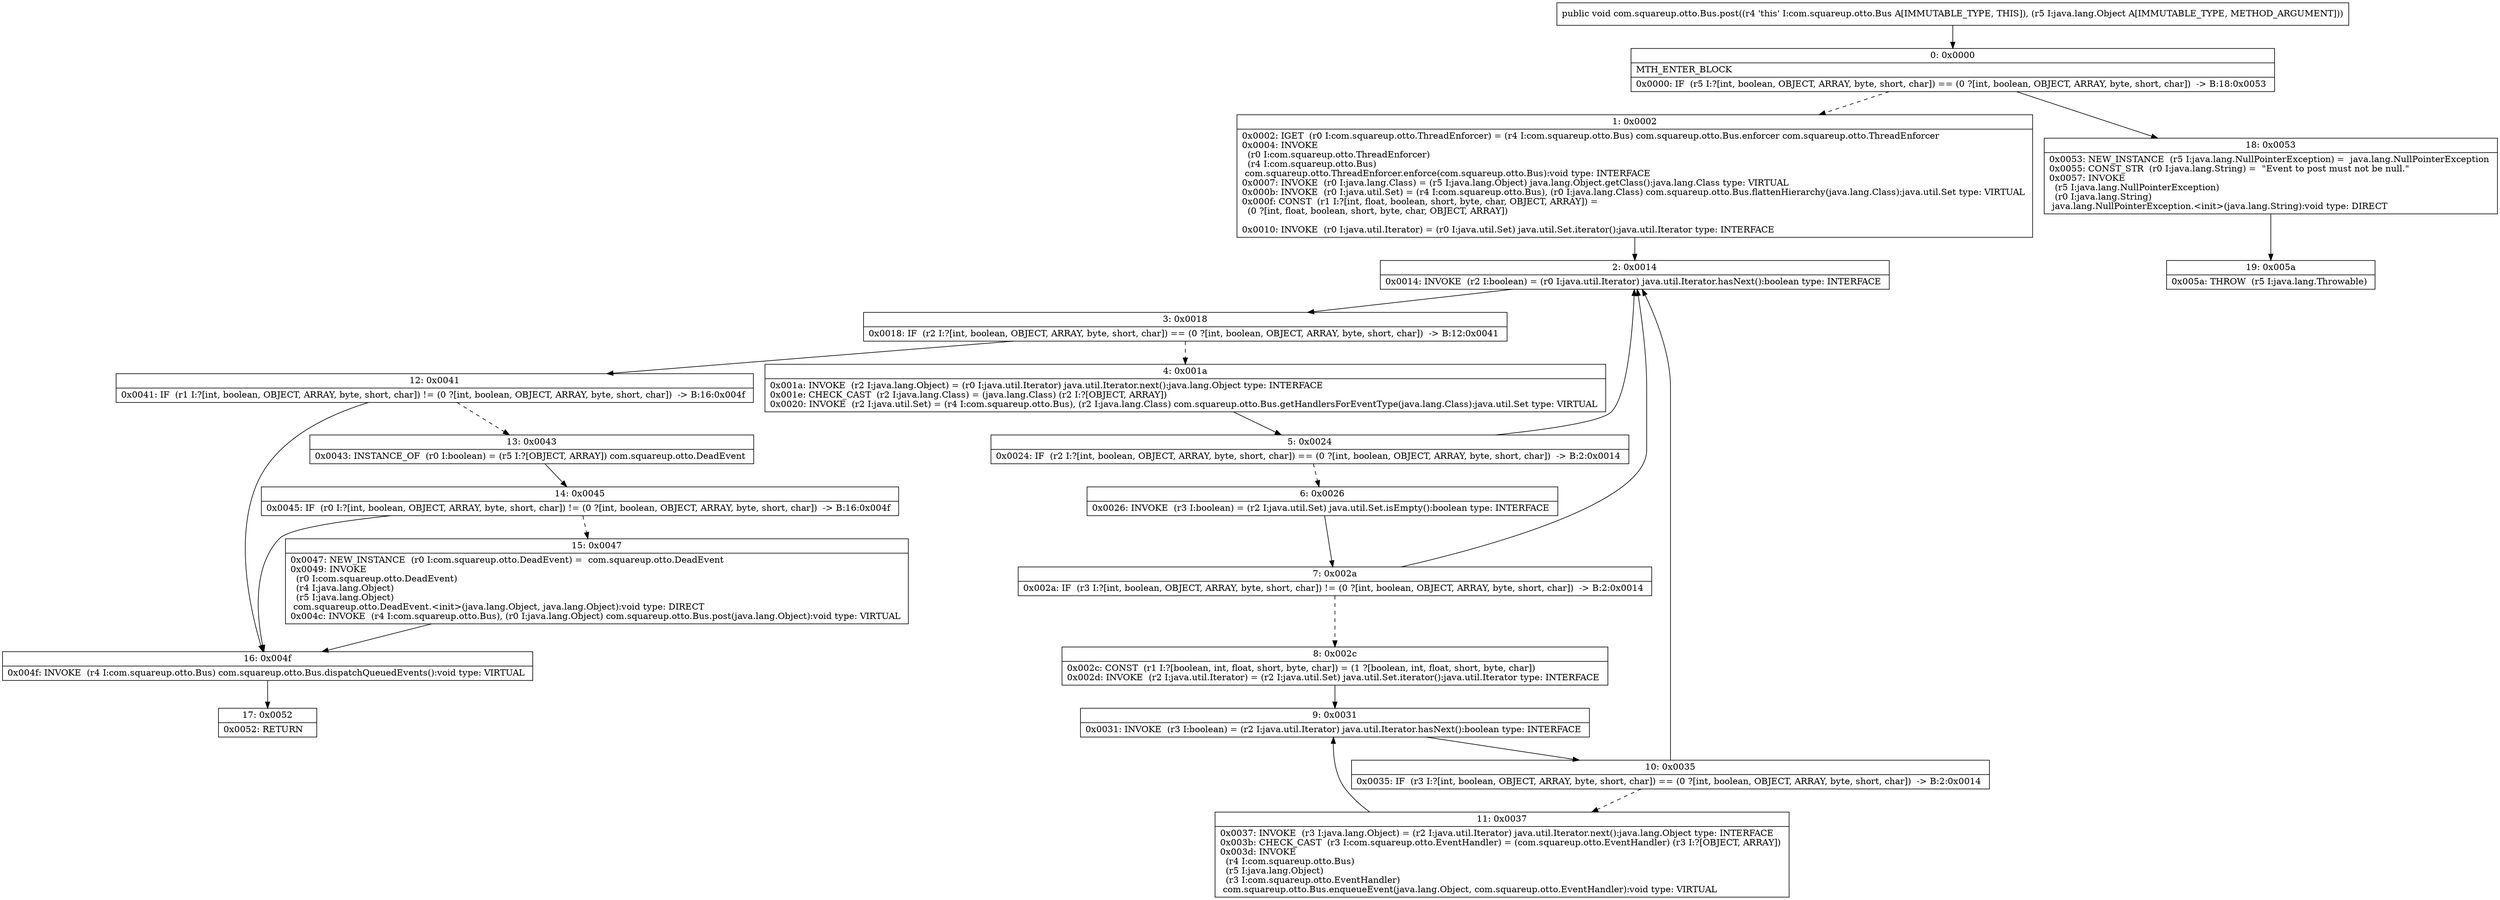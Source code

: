 digraph "CFG forcom.squareup.otto.Bus.post(Ljava\/lang\/Object;)V" {
Node_0 [shape=record,label="{0\:\ 0x0000|MTH_ENTER_BLOCK\l|0x0000: IF  (r5 I:?[int, boolean, OBJECT, ARRAY, byte, short, char]) == (0 ?[int, boolean, OBJECT, ARRAY, byte, short, char])  \-\> B:18:0x0053 \l}"];
Node_1 [shape=record,label="{1\:\ 0x0002|0x0002: IGET  (r0 I:com.squareup.otto.ThreadEnforcer) = (r4 I:com.squareup.otto.Bus) com.squareup.otto.Bus.enforcer com.squareup.otto.ThreadEnforcer \l0x0004: INVOKE  \l  (r0 I:com.squareup.otto.ThreadEnforcer)\l  (r4 I:com.squareup.otto.Bus)\l com.squareup.otto.ThreadEnforcer.enforce(com.squareup.otto.Bus):void type: INTERFACE \l0x0007: INVOKE  (r0 I:java.lang.Class) = (r5 I:java.lang.Object) java.lang.Object.getClass():java.lang.Class type: VIRTUAL \l0x000b: INVOKE  (r0 I:java.util.Set) = (r4 I:com.squareup.otto.Bus), (r0 I:java.lang.Class) com.squareup.otto.Bus.flattenHierarchy(java.lang.Class):java.util.Set type: VIRTUAL \l0x000f: CONST  (r1 I:?[int, float, boolean, short, byte, char, OBJECT, ARRAY]) = \l  (0 ?[int, float, boolean, short, byte, char, OBJECT, ARRAY])\l \l0x0010: INVOKE  (r0 I:java.util.Iterator) = (r0 I:java.util.Set) java.util.Set.iterator():java.util.Iterator type: INTERFACE \l}"];
Node_2 [shape=record,label="{2\:\ 0x0014|0x0014: INVOKE  (r2 I:boolean) = (r0 I:java.util.Iterator) java.util.Iterator.hasNext():boolean type: INTERFACE \l}"];
Node_3 [shape=record,label="{3\:\ 0x0018|0x0018: IF  (r2 I:?[int, boolean, OBJECT, ARRAY, byte, short, char]) == (0 ?[int, boolean, OBJECT, ARRAY, byte, short, char])  \-\> B:12:0x0041 \l}"];
Node_4 [shape=record,label="{4\:\ 0x001a|0x001a: INVOKE  (r2 I:java.lang.Object) = (r0 I:java.util.Iterator) java.util.Iterator.next():java.lang.Object type: INTERFACE \l0x001e: CHECK_CAST  (r2 I:java.lang.Class) = (java.lang.Class) (r2 I:?[OBJECT, ARRAY]) \l0x0020: INVOKE  (r2 I:java.util.Set) = (r4 I:com.squareup.otto.Bus), (r2 I:java.lang.Class) com.squareup.otto.Bus.getHandlersForEventType(java.lang.Class):java.util.Set type: VIRTUAL \l}"];
Node_5 [shape=record,label="{5\:\ 0x0024|0x0024: IF  (r2 I:?[int, boolean, OBJECT, ARRAY, byte, short, char]) == (0 ?[int, boolean, OBJECT, ARRAY, byte, short, char])  \-\> B:2:0x0014 \l}"];
Node_6 [shape=record,label="{6\:\ 0x0026|0x0026: INVOKE  (r3 I:boolean) = (r2 I:java.util.Set) java.util.Set.isEmpty():boolean type: INTERFACE \l}"];
Node_7 [shape=record,label="{7\:\ 0x002a|0x002a: IF  (r3 I:?[int, boolean, OBJECT, ARRAY, byte, short, char]) != (0 ?[int, boolean, OBJECT, ARRAY, byte, short, char])  \-\> B:2:0x0014 \l}"];
Node_8 [shape=record,label="{8\:\ 0x002c|0x002c: CONST  (r1 I:?[boolean, int, float, short, byte, char]) = (1 ?[boolean, int, float, short, byte, char]) \l0x002d: INVOKE  (r2 I:java.util.Iterator) = (r2 I:java.util.Set) java.util.Set.iterator():java.util.Iterator type: INTERFACE \l}"];
Node_9 [shape=record,label="{9\:\ 0x0031|0x0031: INVOKE  (r3 I:boolean) = (r2 I:java.util.Iterator) java.util.Iterator.hasNext():boolean type: INTERFACE \l}"];
Node_10 [shape=record,label="{10\:\ 0x0035|0x0035: IF  (r3 I:?[int, boolean, OBJECT, ARRAY, byte, short, char]) == (0 ?[int, boolean, OBJECT, ARRAY, byte, short, char])  \-\> B:2:0x0014 \l}"];
Node_11 [shape=record,label="{11\:\ 0x0037|0x0037: INVOKE  (r3 I:java.lang.Object) = (r2 I:java.util.Iterator) java.util.Iterator.next():java.lang.Object type: INTERFACE \l0x003b: CHECK_CAST  (r3 I:com.squareup.otto.EventHandler) = (com.squareup.otto.EventHandler) (r3 I:?[OBJECT, ARRAY]) \l0x003d: INVOKE  \l  (r4 I:com.squareup.otto.Bus)\l  (r5 I:java.lang.Object)\l  (r3 I:com.squareup.otto.EventHandler)\l com.squareup.otto.Bus.enqueueEvent(java.lang.Object, com.squareup.otto.EventHandler):void type: VIRTUAL \l}"];
Node_12 [shape=record,label="{12\:\ 0x0041|0x0041: IF  (r1 I:?[int, boolean, OBJECT, ARRAY, byte, short, char]) != (0 ?[int, boolean, OBJECT, ARRAY, byte, short, char])  \-\> B:16:0x004f \l}"];
Node_13 [shape=record,label="{13\:\ 0x0043|0x0043: INSTANCE_OF  (r0 I:boolean) = (r5 I:?[OBJECT, ARRAY]) com.squareup.otto.DeadEvent \l}"];
Node_14 [shape=record,label="{14\:\ 0x0045|0x0045: IF  (r0 I:?[int, boolean, OBJECT, ARRAY, byte, short, char]) != (0 ?[int, boolean, OBJECT, ARRAY, byte, short, char])  \-\> B:16:0x004f \l}"];
Node_15 [shape=record,label="{15\:\ 0x0047|0x0047: NEW_INSTANCE  (r0 I:com.squareup.otto.DeadEvent) =  com.squareup.otto.DeadEvent \l0x0049: INVOKE  \l  (r0 I:com.squareup.otto.DeadEvent)\l  (r4 I:java.lang.Object)\l  (r5 I:java.lang.Object)\l com.squareup.otto.DeadEvent.\<init\>(java.lang.Object, java.lang.Object):void type: DIRECT \l0x004c: INVOKE  (r4 I:com.squareup.otto.Bus), (r0 I:java.lang.Object) com.squareup.otto.Bus.post(java.lang.Object):void type: VIRTUAL \l}"];
Node_16 [shape=record,label="{16\:\ 0x004f|0x004f: INVOKE  (r4 I:com.squareup.otto.Bus) com.squareup.otto.Bus.dispatchQueuedEvents():void type: VIRTUAL \l}"];
Node_17 [shape=record,label="{17\:\ 0x0052|0x0052: RETURN   \l}"];
Node_18 [shape=record,label="{18\:\ 0x0053|0x0053: NEW_INSTANCE  (r5 I:java.lang.NullPointerException) =  java.lang.NullPointerException \l0x0055: CONST_STR  (r0 I:java.lang.String) =  \"Event to post must not be null.\" \l0x0057: INVOKE  \l  (r5 I:java.lang.NullPointerException)\l  (r0 I:java.lang.String)\l java.lang.NullPointerException.\<init\>(java.lang.String):void type: DIRECT \l}"];
Node_19 [shape=record,label="{19\:\ 0x005a|0x005a: THROW  (r5 I:java.lang.Throwable) \l}"];
MethodNode[shape=record,label="{public void com.squareup.otto.Bus.post((r4 'this' I:com.squareup.otto.Bus A[IMMUTABLE_TYPE, THIS]), (r5 I:java.lang.Object A[IMMUTABLE_TYPE, METHOD_ARGUMENT])) }"];
MethodNode -> Node_0;
Node_0 -> Node_1[style=dashed];
Node_0 -> Node_18;
Node_1 -> Node_2;
Node_2 -> Node_3;
Node_3 -> Node_4[style=dashed];
Node_3 -> Node_12;
Node_4 -> Node_5;
Node_5 -> Node_2;
Node_5 -> Node_6[style=dashed];
Node_6 -> Node_7;
Node_7 -> Node_2;
Node_7 -> Node_8[style=dashed];
Node_8 -> Node_9;
Node_9 -> Node_10;
Node_10 -> Node_2;
Node_10 -> Node_11[style=dashed];
Node_11 -> Node_9;
Node_12 -> Node_13[style=dashed];
Node_12 -> Node_16;
Node_13 -> Node_14;
Node_14 -> Node_15[style=dashed];
Node_14 -> Node_16;
Node_15 -> Node_16;
Node_16 -> Node_17;
Node_18 -> Node_19;
}

